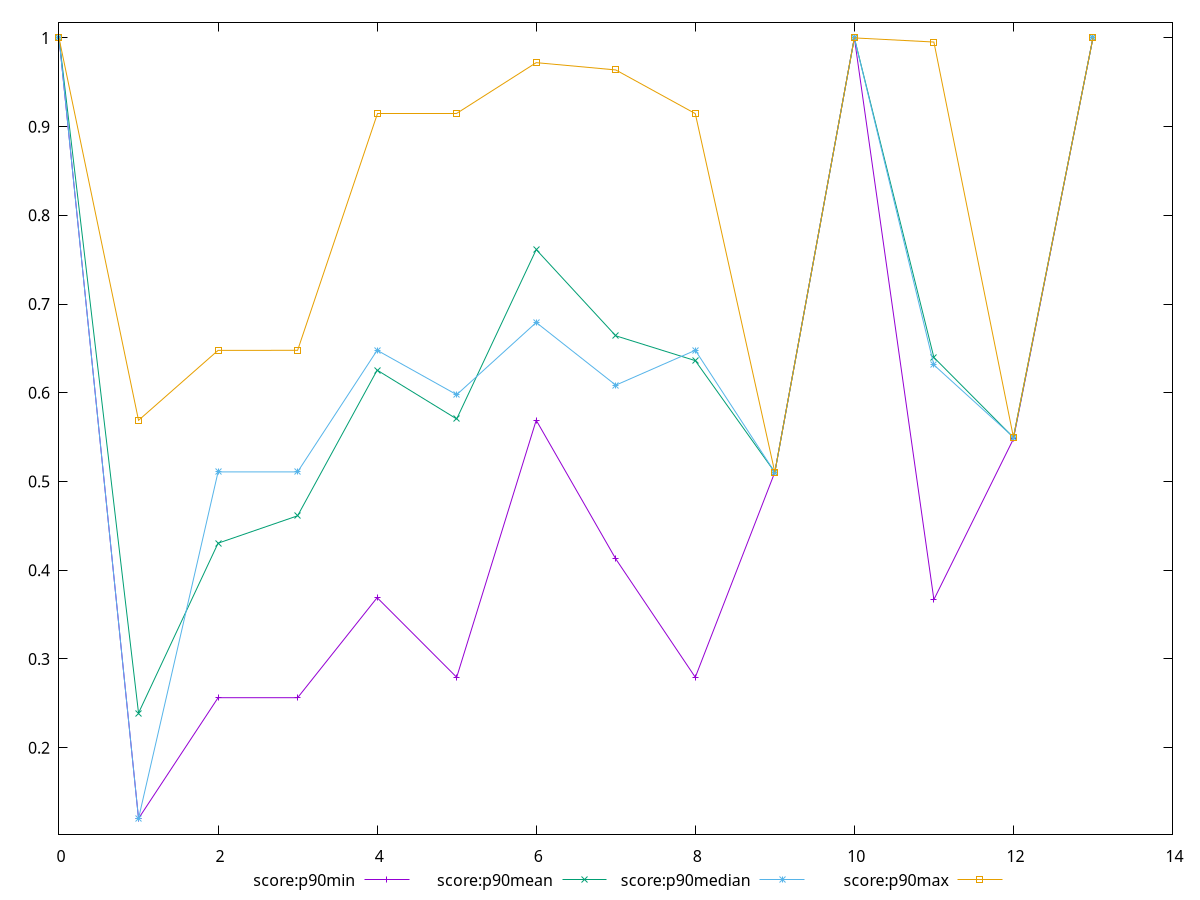 reset
set terminal svg size 640, 520 enhanced background rgb 'white'
set output "report_00007_2020-12-11T15:55:29.892Z/cumulative-layout-shift/progression/score.svg"

$scoreP90Min <<EOF
0 1
1 0.12011090399475044
2 0.2562630880677941
3 0.2562666365089175
4 0.3690659991228524
5 0.27931295209719315
6 0.5690350599985126
7 0.4127453832736135
8 0.27931295209719315
9 0.5104268062017119
10 1
11 0.36692102630185863
12 0.5479826726867736
13 1
EOF

$scoreP90Mean <<EOF
0 1
1 0.23899335391119522
2 0.4304753178558181
3 0.46134863358104794
4 0.6255045436600326
5 0.5704815441383448
6 0.7613966062381188
7 0.6642097112418561
8 0.63620668561269
9 0.5104268062017122
10 1
11 0.6398186593879689
12 0.5495978768587457
13 1
EOF

$scoreP90Median <<EOF
0 1
1 0.12012538774702203
2 0.5107702446850244
3 0.5108405889204024
4 0.6478936866255779
5 0.5978316776798642
6 0.6792219852973744
7 0.6085969600017687
8 0.6478936866255779
9 0.5104268062017119
10 1
11 0.6313938914065288
12 0.5499689372766312
13 1
EOF

$scoreP90Max <<EOF
0 1
1 0.5689518661631368
2 0.6478262898091901
3 0.6478431386284664
4 0.9146517814122077
5 0.9146517814122077
6 0.9721147685558164
7 0.9638914552234408
8 0.9146517814122077
9 0.5104268062017119
10 1
11 0.9953476174851198
12 0.5499689372766312
13 1
EOF

set key outside below
set yrange [0.10251312207464544:1.017597781920105]

plot \
  $scoreP90Min title "score:p90min" with linespoints, \
  $scoreP90Mean title "score:p90mean" with linespoints, \
  $scoreP90Median title "score:p90median" with linespoints, \
  $scoreP90Max title "score:p90max" with linespoints, \


reset
